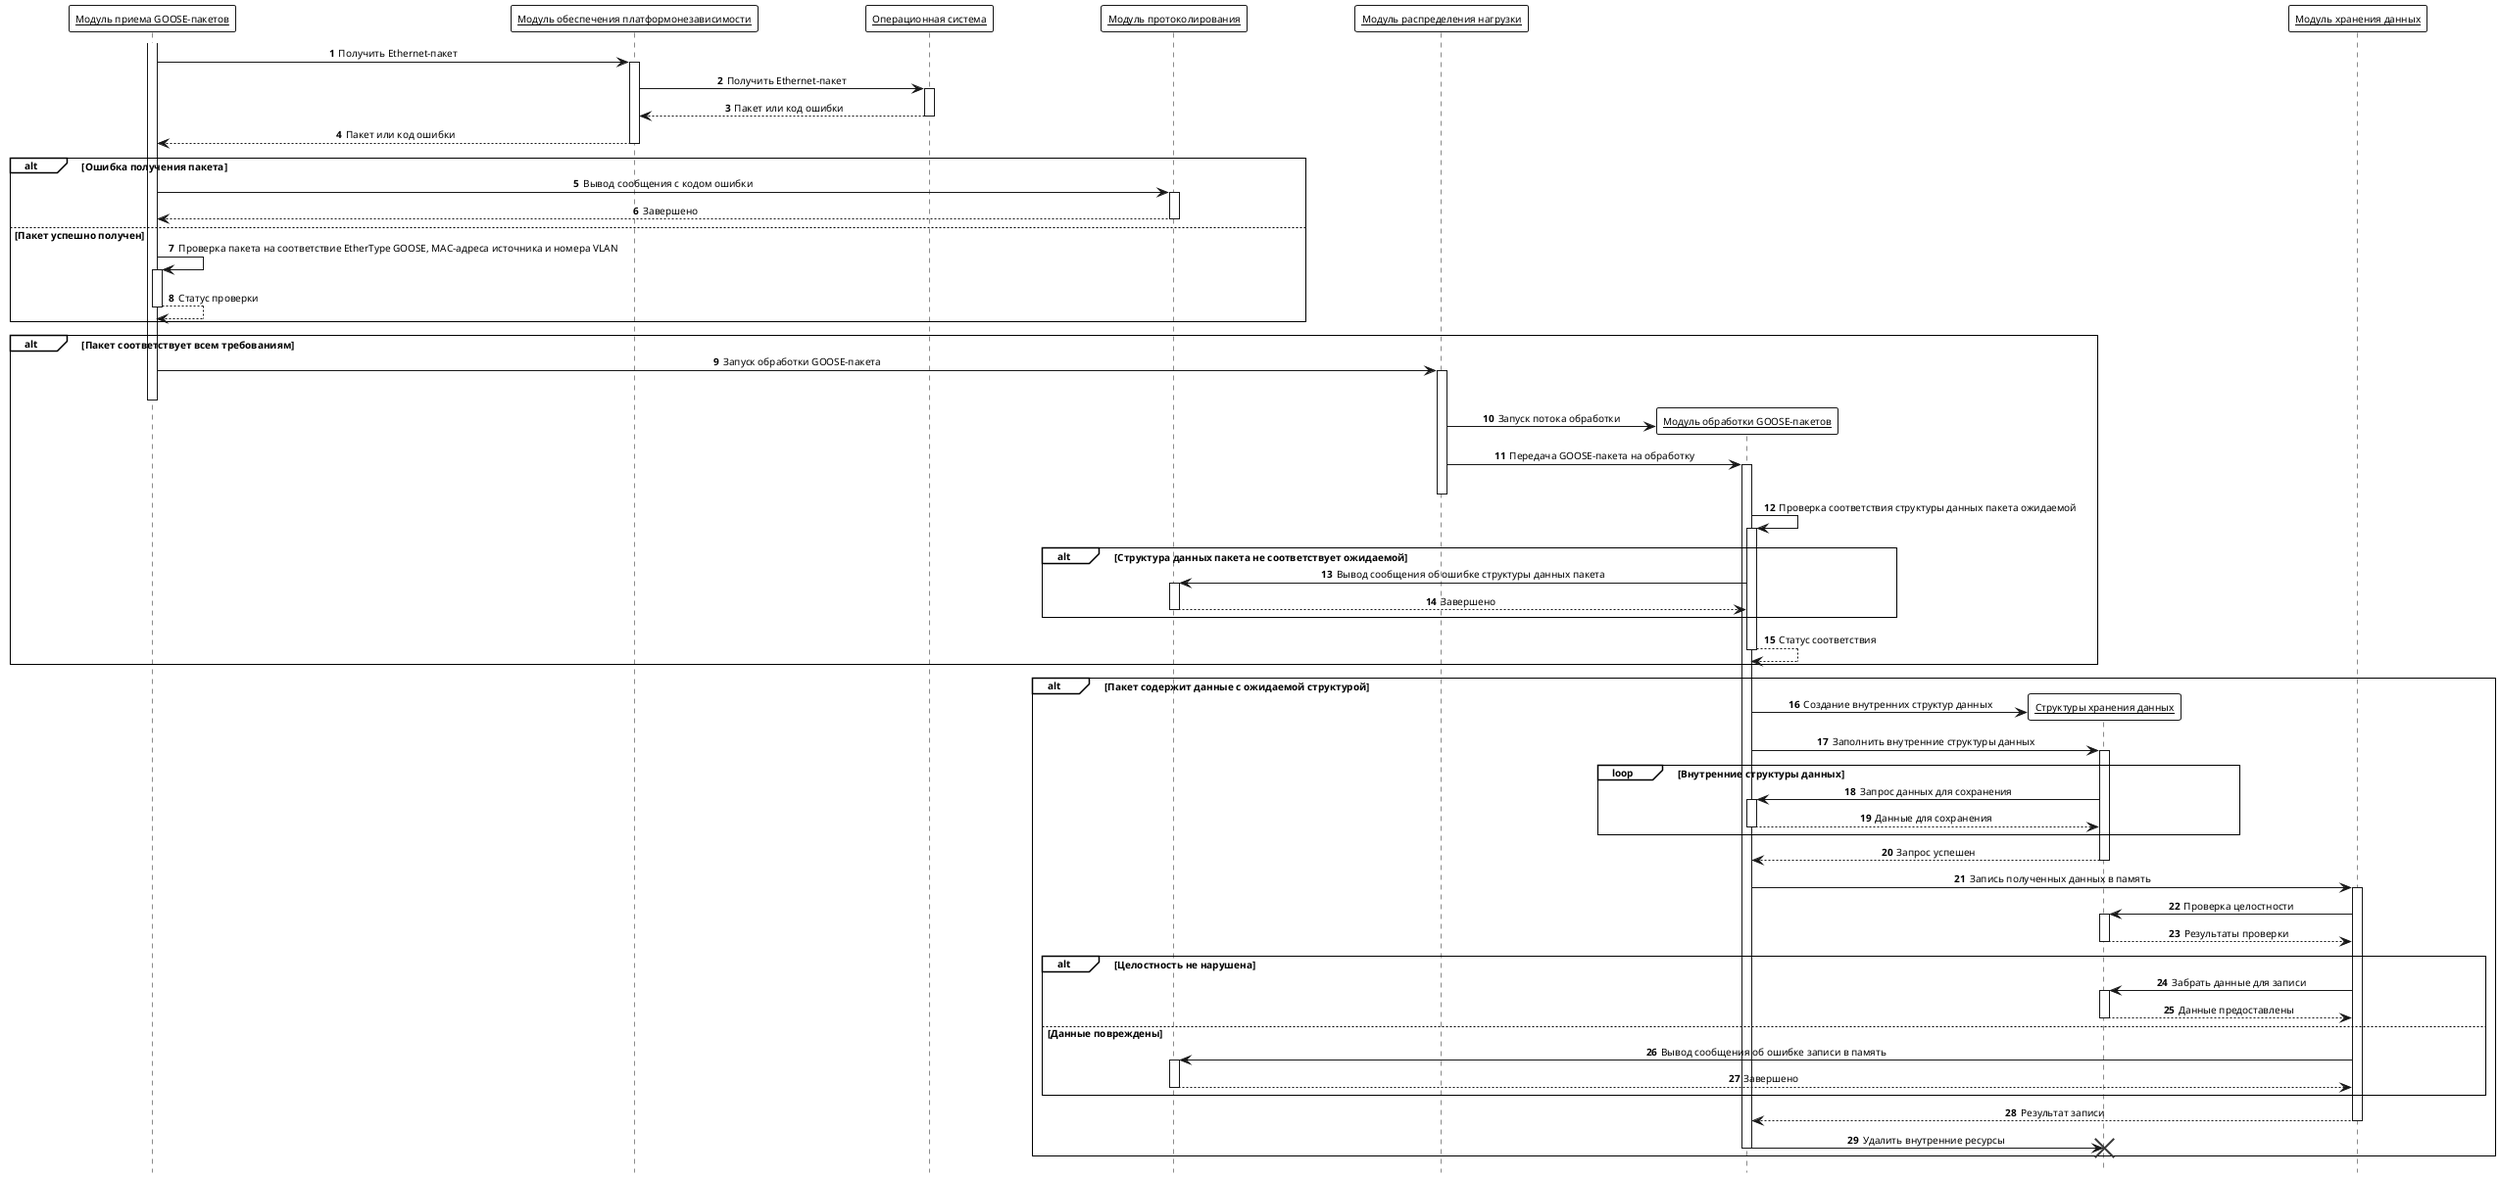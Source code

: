 @startuml

autonumber

' View config
' skinparam dpi 300
skinparam monochrome true
skinparam shadowing false
skinparam sequenceParticipant underline

skinparam defaultFontName Arial
skinparam defaultFontSize 10
skinparam defaultFontStyle italic

skinparam SequenceMessageAlign center

skinparam SequenceArrowThickness 1
skinparam SequenceDividerBorderThickness 1
skinparam SequenceGroupBorderThickness 1
skinparam SequenceLifeLineBorderThickness 1
skinparam SequenceParticipantBorderThickness 1
skinparam SequenceReferenceBorderThickness 1
skinparam SequenceParticipantBackgroundColor White
skinparam SequenceBoxBackgroundColor White
skinparam SequenceGroupBackgroundColor White

skinparam ParticipantPadding 50

skinparam MinClassWidth 80

hide footbox
' title Footer removed

' Renaming titles
!define os "Операционная система"
!define osal "Модуль обеспечения платформонезависимости"
!define recv "Модуль приема GOOSE-пакетов"
!define threads "Модуль распределения нагрузки"
!define process "Модуль обработки GOOSE-пакетов"
!define print "Модуль протоколирования"
!define dataStore "Модуль хранения данных"
!define dataStore_obj "Структуры хранения данных"

' Diagram
activate recv
recv -> osal : Получить Ethernet-пакет
activate osal

osal -> os : Получить Ethernet-пакет
activate os

return Пакет или код ошибки
return Пакет или код ошибки

alt Ошибка получения пакета
    recv -> print : Вывод сообщения с кодом ошибки
    activate print
    return Завершено

else Пакет успешно получен

    recv -> recv : Проверка пакета на соответствие EtherType GOOSE, MAC-адреса источника и номера VLAN
    activate recv
    return Статус проверки
end

alt Пакет соответствует всем требованиям
    recv -> threads : Запуск обработки GOOSE-пакета
    activate threads
    deactivate recv

    create process
    threads -> process : Запуск потока обработки
    threads -> process : Передача GOOSE-пакета на обработку
    activate process

    deactivate threads

    process -> process : Проверка соответствия структуры данных пакета ожидаемой
    activate process

    alt Структура данных пакета не соответствует ожидаемой
        process -> print : Вывод сообщения об ошибке структуры данных пакета
        activate print
        return Завершено
    end

    return Статус соответствия
end

alt Пакет содержит данные с ожидаемой структурой

    create dataStore_obj
    process -> dataStore_obj : Создание внутренних структур данных

    process -> dataStore_obj : Заполнить внутренние структуры данных
    activate dataStore_obj

    loop Внутренние структуры данных
        dataStore_obj -> process : Запрос данных для сохранения
        activate process
        return Данные для сохранения
    end

    return Запрос успешен

    process -> dataStore : Запись полученных данных в память

    activate dataStore
    dataStore -> dataStore_obj : Проверка целостности
    activate dataStore_obj
    return Результаты проверки
    alt Целостность не нарушена
        dataStore -> dataStore_obj : Забрать данные для записи
        activate dataStore_obj
        return Данные предоставлены
    else Данные повреждены
        dataStore -> print : Вывод сообщения об ошибке записи в память
        activate print
        return Завершено
    end
    return Результат записи

    process -> dataStore_obj : Удалить внутренние ресурсы
    destroy dataStore_obj

    deactivate process
end

@enduml
